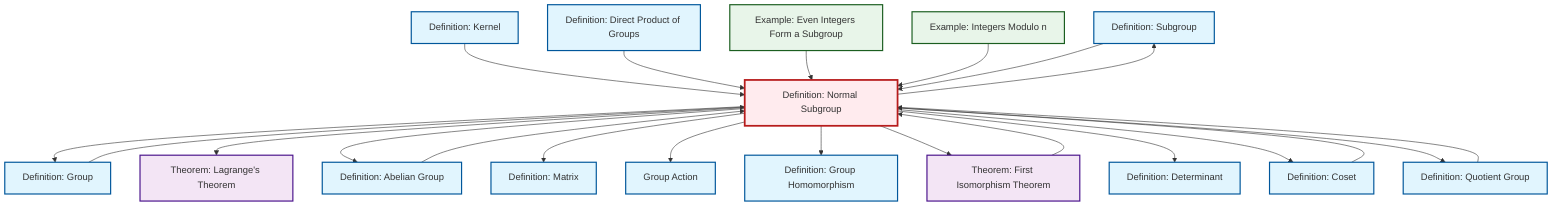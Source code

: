 graph TD
    classDef definition fill:#e1f5fe,stroke:#01579b,stroke-width:2px
    classDef theorem fill:#f3e5f5,stroke:#4a148c,stroke-width:2px
    classDef axiom fill:#fff3e0,stroke:#e65100,stroke-width:2px
    classDef example fill:#e8f5e9,stroke:#1b5e20,stroke-width:2px
    classDef current fill:#ffebee,stroke:#b71c1c,stroke-width:3px
    def-subgroup["Definition: Subgroup"]:::definition
    def-kernel["Definition: Kernel"]:::definition
    ex-quotient-integers-mod-n["Example: Integers Modulo n"]:::example
    def-normal-subgroup["Definition: Normal Subgroup"]:::definition
    def-group["Definition: Group"]:::definition
    def-abelian-group["Definition: Abelian Group"]:::definition
    def-group-action["Group Action"]:::definition
    def-coset["Definition: Coset"]:::definition
    def-matrix["Definition: Matrix"]:::definition
    thm-first-isomorphism["Theorem: First Isomorphism Theorem"]:::theorem
    def-quotient-group["Definition: Quotient Group"]:::definition
    ex-even-integers-subgroup["Example: Even Integers Form a Subgroup"]:::example
    def-direct-product["Definition: Direct Product of Groups"]:::definition
    def-determinant["Definition: Determinant"]:::definition
    thm-lagrange["Theorem: Lagrange's Theorem"]:::theorem
    def-homomorphism["Definition: Group Homomorphism"]:::definition
    def-kernel --> def-normal-subgroup
    def-normal-subgroup --> def-group
    def-normal-subgroup --> thm-lagrange
    def-direct-product --> def-normal-subgroup
    def-normal-subgroup --> def-abelian-group
    def-normal-subgroup --> def-matrix
    ex-even-integers-subgroup --> def-normal-subgroup
    thm-first-isomorphism --> def-normal-subgroup
    def-normal-subgroup --> def-group-action
    def-normal-subgroup --> def-homomorphism
    def-normal-subgroup --> thm-first-isomorphism
    def-normal-subgroup --> def-determinant
    def-abelian-group --> def-normal-subgroup
    ex-quotient-integers-mod-n --> def-normal-subgroup
    def-subgroup --> def-normal-subgroup
    def-normal-subgroup --> def-subgroup
    def-quotient-group --> def-normal-subgroup
    def-group --> def-normal-subgroup
    def-normal-subgroup --> def-coset
    def-coset --> def-normal-subgroup
    def-normal-subgroup --> def-quotient-group
    class def-normal-subgroup current